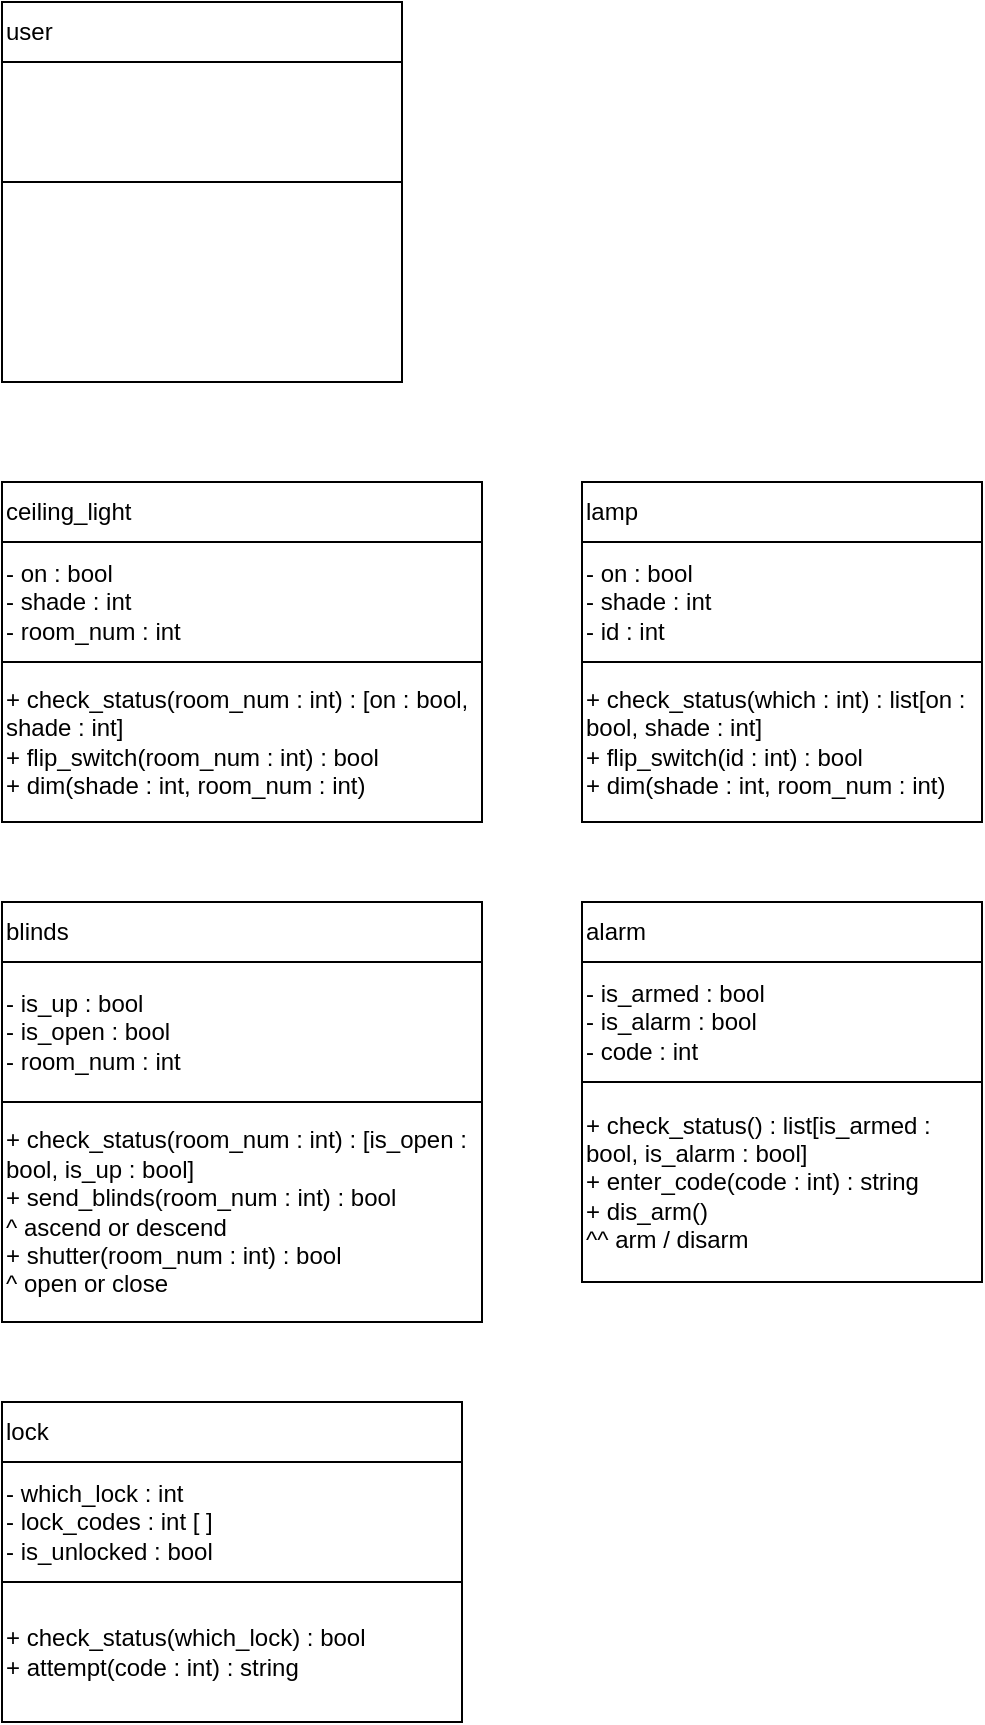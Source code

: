 <mxfile version="26.1.0" pages="6">
  <diagram name="data model" id="wYn-wobxbwMd4AkLSX74">
    <mxGraphModel dx="993" dy="601" grid="1" gridSize="10" guides="1" tooltips="1" connect="1" arrows="1" fold="1" page="1" pageScale="1" pageWidth="850" pageHeight="1100" math="0" shadow="0">
      <root>
        <mxCell id="0" />
        <mxCell id="1" parent="0" />
        <mxCell id="8mA-eJUlBnWXggkQX6Ix-1" value="ceiling_light" style="rounded=0;whiteSpace=wrap;html=1;align=left;" vertex="1" parent="1">
          <mxGeometry x="70" y="330" width="240" height="30" as="geometry" />
        </mxCell>
        <mxCell id="8mA-eJUlBnWXggkQX6Ix-2" value="- on : bool&lt;br&gt;- shade : int&lt;br&gt;- room_num : int" style="rounded=0;whiteSpace=wrap;html=1;align=left;" vertex="1" parent="1">
          <mxGeometry x="70" y="360" width="240" height="60" as="geometry" />
        </mxCell>
        <mxCell id="8mA-eJUlBnWXggkQX6Ix-5" value="+ check_status(room_num : int) : [on : bool, shade : int]&lt;div&gt;+ flip_switch(room_num : int)&amp;nbsp;&lt;span style=&quot;background-color: transparent; color: light-dark(rgb(0, 0, 0), rgb(255, 255, 255));&quot;&gt;: bool&lt;/span&gt;&lt;/div&gt;&lt;div&gt;&lt;span style=&quot;background-color: transparent; color: light-dark(rgb(0, 0, 0), rgb(255, 255, 255));&quot;&gt;+ dim(shade : int, room_num : int)&amp;nbsp;&amp;nbsp;&lt;/span&gt;&lt;/div&gt;" style="rounded=0;whiteSpace=wrap;html=1;align=left;" vertex="1" parent="1">
          <mxGeometry x="70" y="420" width="240" height="80" as="geometry" />
        </mxCell>
        <mxCell id="8mA-eJUlBnWXggkQX6Ix-14" value="lamp" style="rounded=0;whiteSpace=wrap;html=1;align=left;" vertex="1" parent="1">
          <mxGeometry x="360" y="330" width="200" height="30" as="geometry" />
        </mxCell>
        <mxCell id="8mA-eJUlBnWXggkQX6Ix-15" value="- on : bool&lt;br&gt;- shade : int&lt;br&gt;- id : int" style="rounded=0;whiteSpace=wrap;html=1;align=left;" vertex="1" parent="1">
          <mxGeometry x="360" y="360" width="200" height="60" as="geometry" />
        </mxCell>
        <mxCell id="8mA-eJUlBnWXggkQX6Ix-16" value="+ check_status(which : int) : list[on : bool, shade : int]&lt;div&gt;+ flip_switch(id : int)&amp;nbsp;&lt;span style=&quot;background-color: transparent; color: light-dark(rgb(0, 0, 0), rgb(255, 255, 255));&quot;&gt;: bool&lt;/span&gt;&lt;/div&gt;&lt;div&gt;&lt;span style=&quot;background-color: transparent; color: light-dark(rgb(0, 0, 0), rgb(255, 255, 255));&quot;&gt;+ dim(shade : int, room_num : int)&amp;nbsp;&amp;nbsp;&lt;/span&gt;&lt;/div&gt;" style="rounded=0;whiteSpace=wrap;html=1;align=left;" vertex="1" parent="1">
          <mxGeometry x="360" y="420" width="200" height="80" as="geometry" />
        </mxCell>
        <mxCell id="8mA-eJUlBnWXggkQX6Ix-17" value="blinds" style="rounded=0;whiteSpace=wrap;html=1;align=left;" vertex="1" parent="1">
          <mxGeometry x="70" y="540" width="240" height="30" as="geometry" />
        </mxCell>
        <mxCell id="8mA-eJUlBnWXggkQX6Ix-18" value="- is_up : bool&lt;div&gt;- is_open : bool&lt;br&gt;- room_num : int&lt;/div&gt;" style="rounded=0;whiteSpace=wrap;html=1;align=left;" vertex="1" parent="1">
          <mxGeometry x="70" y="570" width="240" height="70" as="geometry" />
        </mxCell>
        <mxCell id="8mA-eJUlBnWXggkQX6Ix-19" value="+ check_status(room_num : int) : [is_open : bool, is_up : bool]&lt;div&gt;+ send_blinds(room_num : int) : bool&amp;nbsp;&lt;/div&gt;&lt;div&gt;&lt;span style=&quot;background-color: transparent; color: light-dark(rgb(0, 0, 0), rgb(255, 255, 255));&quot;&gt;^ ascend or descend&lt;/span&gt;&lt;/div&gt;&lt;div&gt;&lt;span style=&quot;background-color: transparent; color: light-dark(rgb(0, 0, 0), rgb(255, 255, 255));&quot;&gt;+ shutter(room_num : int) : bool&amp;nbsp;&lt;/span&gt;&lt;/div&gt;&lt;div&gt;&lt;span style=&quot;background-color: transparent; color: light-dark(rgb(0, 0, 0), rgb(255, 255, 255));&quot;&gt;^ open or close&lt;/span&gt;&lt;/div&gt;" style="rounded=0;whiteSpace=wrap;html=1;align=left;" vertex="1" parent="1">
          <mxGeometry x="70" y="640" width="240" height="110" as="geometry" />
        </mxCell>
        <mxCell id="VYvWq9Hezxum7LgDFICL-1" value="alarm" style="rounded=0;whiteSpace=wrap;html=1;align=left;" vertex="1" parent="1">
          <mxGeometry x="360" y="540" width="200" height="30" as="geometry" />
        </mxCell>
        <mxCell id="VYvWq9Hezxum7LgDFICL-2" value="- is_armed : bool&lt;div&gt;- is_alarm : bool&lt;br&gt;&lt;div&gt;- code : int&lt;/div&gt;&lt;/div&gt;" style="rounded=0;whiteSpace=wrap;html=1;align=left;" vertex="1" parent="1">
          <mxGeometry x="360" y="570" width="200" height="60" as="geometry" />
        </mxCell>
        <mxCell id="VYvWq9Hezxum7LgDFICL-3" value="+ check_status() : list[is_armed : bool, is_alarm : bool]&lt;div&gt;+ enter_code(code : int) : string&lt;/div&gt;&lt;div&gt;+ dis_arm()&amp;nbsp;&lt;/div&gt;&lt;div&gt;^^ arm / disarm&lt;/div&gt;" style="rounded=0;whiteSpace=wrap;html=1;align=left;" vertex="1" parent="1">
          <mxGeometry x="360" y="630" width="200" height="100" as="geometry" />
        </mxCell>
        <mxCell id="VYvWq9Hezxum7LgDFICL-6" value="lock" style="rounded=0;whiteSpace=wrap;html=1;align=left;" vertex="1" parent="1">
          <mxGeometry x="70" y="790" width="230" height="30" as="geometry" />
        </mxCell>
        <mxCell id="VYvWq9Hezxum7LgDFICL-7" value="- which_lock : int&lt;div&gt;- lock_codes : int [ ]&lt;/div&gt;&lt;div&gt;- is_unlocked : bool&lt;/div&gt;" style="rounded=0;whiteSpace=wrap;html=1;align=left;" vertex="1" parent="1">
          <mxGeometry x="70" y="820" width="230" height="60" as="geometry" />
        </mxCell>
        <mxCell id="VYvWq9Hezxum7LgDFICL-8" value="+ check_status(which_lock) : bool&lt;div&gt;+ attempt(code : int) : string&lt;br&gt;&lt;/div&gt;" style="rounded=0;whiteSpace=wrap;html=1;align=left;" vertex="1" parent="1">
          <mxGeometry x="70" y="880" width="230" height="70" as="geometry" />
        </mxCell>
        <mxCell id="VYvWq9Hezxum7LgDFICL-10" value="user" style="rounded=0;whiteSpace=wrap;html=1;align=left;" vertex="1" parent="1">
          <mxGeometry x="70" y="90" width="200" height="30" as="geometry" />
        </mxCell>
        <mxCell id="VYvWq9Hezxum7LgDFICL-11" value="" style="rounded=0;whiteSpace=wrap;html=1;align=left;" vertex="1" parent="1">
          <mxGeometry x="70" y="120" width="200" height="60" as="geometry" />
        </mxCell>
        <mxCell id="VYvWq9Hezxum7LgDFICL-12" value="" style="rounded=0;whiteSpace=wrap;html=1;align=left;" vertex="1" parent="1">
          <mxGeometry x="70" y="180" width="200" height="100" as="geometry" />
        </mxCell>
      </root>
    </mxGraphModel>
  </diagram>
  <diagram id="k3UeJLmUukmVHn4yL383" name="Page-2">
    <mxGraphModel dx="662" dy="401" grid="1" gridSize="10" guides="1" tooltips="1" connect="1" arrows="1" fold="1" page="1" pageScale="1" pageWidth="850" pageHeight="1100" math="0" shadow="0">
      <root>
        <mxCell id="0" />
        <mxCell id="1" parent="0" />
        <mxCell id="yfFFySnceczdXqigyrS5-1" value="home" style="rounded=0;whiteSpace=wrap;html=1;align=left;" vertex="1" parent="1">
          <mxGeometry x="30" y="40" width="240" height="30" as="geometry" />
        </mxCell>
        <mxCell id="yfFFySnceczdXqigyrS5-2" value="- rooms : room [ ]" style="rounded=0;whiteSpace=wrap;html=1;align=left;" vertex="1" parent="1">
          <mxGeometry x="30" y="70" width="240" height="40" as="geometry" />
        </mxCell>
        <mxCell id="yfFFySnceczdXqigyrS5-3" value="+ check_status(room_num : int) : string [ ]" style="rounded=0;whiteSpace=wrap;html=1;align=left;" vertex="1" parent="1">
          <mxGeometry x="30" y="110" width="240" height="60" as="geometry" />
        </mxCell>
        <mxCell id="yfFFySnceczdXqigyrS5-6" value="room" style="rounded=0;whiteSpace=wrap;html=1;align=left;" vertex="1" parent="1">
          <mxGeometry x="360" y="40" width="240" height="30" as="geometry" />
        </mxCell>
        <mxCell id="yfFFySnceczdXqigyrS5-7" value="- room_id : int&amp;nbsp;&lt;div&gt;- lamps : int&lt;/div&gt;&lt;div&gt;- blinds : blinds&lt;/div&gt;&lt;div&gt;&lt;div&gt;- ceil_lights : ceil_light&lt;/div&gt;&lt;div&gt;- alarm: bool&lt;/div&gt;&lt;div&gt;- locks : lock&lt;/div&gt;&lt;div&gt;&lt;br&gt;&lt;/div&gt;&lt;/div&gt;" style="rounded=0;whiteSpace=wrap;html=1;align=left;" vertex="1" parent="1">
          <mxGeometry x="360" y="70" width="240" height="110" as="geometry" />
        </mxCell>
        <mxCell id="yfFFySnceczdXqigyrS5-8" value="+ check_status(room_num : int)&amp;nbsp;" style="rounded=0;whiteSpace=wrap;html=1;align=left;" vertex="1" parent="1">
          <mxGeometry x="360" y="180" width="240" height="80" as="geometry" />
        </mxCell>
      </root>
    </mxGraphModel>
  </diagram>
  <diagram id="hTHZLnYBLFC-9LxclPTn" name="client state chart">
    <mxGraphModel dx="1134" dy="687" grid="1" gridSize="10" guides="1" tooltips="1" connect="1" arrows="1" fold="1" page="1" pageScale="1" pageWidth="850" pageHeight="1100" math="0" shadow="0">
      <root>
        <mxCell id="0" />
        <mxCell id="1" parent="0" />
        <mxCell id="DNQ7EmcRux1wr35FCX8g-3" value="Start" style="ellipse;whiteSpace=wrap;html=1;" vertex="1" parent="1">
          <mxGeometry x="50" y="40" width="120" height="60" as="geometry" />
        </mxCell>
        <mxCell id="DNQ7EmcRux1wr35FCX8g-5" value="login" style="rounded=0;whiteSpace=wrap;html=1;" vertex="1" parent="1">
          <mxGeometry x="422.5" y="180" width="95" height="40" as="geometry" />
        </mxCell>
        <mxCell id="DNQ7EmcRux1wr35FCX8g-7" value="Logged in:&lt;br&gt;&lt;br&gt;1. help&lt;br&gt;2. exit&lt;br&gt;3. logout&lt;br&gt;4. query all&lt;br&gt;5. list rooms&lt;br&gt;6. query room (id or name)&lt;div&gt;7. query group (group)&lt;/div&gt;&lt;div&gt;8. query device (id)&lt;/div&gt;&lt;div&gt;9. list devices&lt;/div&gt;&lt;div&gt;&lt;div&gt;&amp;nbsp;10. control lamp (id) on|off|dim (level) |color (color)&lt;/div&gt;&lt;div&gt;&amp;nbsp; 11. control ceiling_light (id) on|off|dim (level) |color (color)&lt;/div&gt;&lt;div&gt;&amp;nbsp; 12. control lock (id)&amp;nbsp;lock|unlock (code)&lt;/div&gt;&lt;div&gt;&amp;nbsp;13. control blinds (id)&amp;nbsp;open|close|up|down&lt;/div&gt;&lt;div&gt;&amp;nbsp; 14. control alarm&amp;nbsp;&lt;span style=&quot;background-color: transparent; color: light-dark(rgb(0, 0, 0), rgb(255, 255, 255));&quot;&gt;(id)&lt;/span&gt;&lt;span style=&quot;background-color: transparent; color: light-dark(rgb(0, 0, 0), rgb(255, 255, 255));&quot;&gt;&amp;nbsp;arm|disarm|trigger|stop&lt;/span&gt;&lt;/div&gt;&lt;/div&gt;" style="rounded=0;whiteSpace=wrap;html=1;align=left;" vertex="1" parent="1">
          <mxGeometry x="250" y="270" width="320" height="250" as="geometry" />
        </mxCell>
        <mxCell id="DNQ7EmcRux1wr35FCX8g-12" value="1. Help&lt;div&gt;2. Login&lt;/div&gt;&lt;div&gt;3. Exit&lt;/div&gt;" style="rounded=0;whiteSpace=wrap;html=1;" vertex="1" parent="1">
          <mxGeometry x="60" y="140" width="120" height="60" as="geometry" />
        </mxCell>
        <mxCell id="DNQ7EmcRux1wr35FCX8g-13" value="Exit" style="rounded=0;whiteSpace=wrap;html=1;" vertex="1" parent="1">
          <mxGeometry x="30" y="390" width="120" height="60" as="geometry" />
        </mxCell>
        <mxCell id="DNQ7EmcRux1wr35FCX8g-14" value="" style="endArrow=classic;html=1;rounded=0;exitX=0;exitY=1;exitDx=0;exitDy=0;entryX=0.194;entryY=-0.006;entryDx=0;entryDy=0;entryPerimeter=0;" edge="1" parent="1" source="DNQ7EmcRux1wr35FCX8g-12" target="DNQ7EmcRux1wr35FCX8g-13">
          <mxGeometry width="50" height="50" relative="1" as="geometry">
            <mxPoint x="380" y="390" as="sourcePoint" />
            <mxPoint x="120" y="290" as="targetPoint" />
          </mxGeometry>
        </mxCell>
        <mxCell id="DNQ7EmcRux1wr35FCX8g-15" value="3" style="edgeLabel;html=1;align=center;verticalAlign=middle;resizable=0;points=[];" vertex="1" connectable="0" parent="DNQ7EmcRux1wr35FCX8g-14">
          <mxGeometry x="-0.322" y="1" relative="1" as="geometry">
            <mxPoint as="offset" />
          </mxGeometry>
        </mxCell>
        <mxCell id="DNQ7EmcRux1wr35FCX8g-16" value="" style="endArrow=classic;html=1;rounded=0;exitX=1;exitY=0;exitDx=0;exitDy=0;entryX=0;entryY=0.5;entryDx=0;entryDy=0;" edge="1" parent="1" source="DNQ7EmcRux1wr35FCX8g-12" target="DNQ7EmcRux1wr35FCX8g-27">
          <mxGeometry width="50" height="50" relative="1" as="geometry">
            <mxPoint x="380" y="300" as="sourcePoint" />
            <mxPoint x="240" y="100" as="targetPoint" />
          </mxGeometry>
        </mxCell>
        <mxCell id="DNQ7EmcRux1wr35FCX8g-17" value="2" style="edgeLabel;html=1;align=center;verticalAlign=middle;resizable=0;points=[];" vertex="1" connectable="0" parent="DNQ7EmcRux1wr35FCX8g-16">
          <mxGeometry x="0.004" relative="1" as="geometry">
            <mxPoint as="offset" />
          </mxGeometry>
        </mxCell>
        <mxCell id="DNQ7EmcRux1wr35FCX8g-19" value="" style="endArrow=classic;html=1;rounded=0;entryX=1;entryY=1;entryDx=0;entryDy=0;exitX=0.5;exitY=1;exitDx=0;exitDy=0;" edge="1" parent="1" source="DNQ7EmcRux1wr35FCX8g-28" target="DNQ7EmcRux1wr35FCX8g-12">
          <mxGeometry width="50" height="50" relative="1" as="geometry">
            <mxPoint x="330" y="90" as="sourcePoint" />
            <mxPoint x="430" y="250" as="targetPoint" />
          </mxGeometry>
        </mxCell>
        <mxCell id="DNQ7EmcRux1wr35FCX8g-20" value="login fail" style="edgeLabel;html=1;align=center;verticalAlign=middle;resizable=0;points=[];" vertex="1" connectable="0" parent="DNQ7EmcRux1wr35FCX8g-19">
          <mxGeometry x="0.02" y="-1" relative="1" as="geometry">
            <mxPoint as="offset" />
          </mxGeometry>
        </mxCell>
        <mxCell id="DNQ7EmcRux1wr35FCX8g-21" value="" style="endArrow=classic;html=1;rounded=0;exitX=0;exitY=1;exitDx=0;exitDy=0;entryX=0.172;entryY=0.006;entryDx=0;entryDy=0;entryPerimeter=0;" edge="1" parent="1" source="DNQ7EmcRux1wr35FCX8g-3" target="DNQ7EmcRux1wr35FCX8g-12">
          <mxGeometry width="50" height="50" relative="1" as="geometry">
            <mxPoint x="380" y="300" as="sourcePoint" />
            <mxPoint x="430" y="250" as="targetPoint" />
          </mxGeometry>
        </mxCell>
        <mxCell id="DNQ7EmcRux1wr35FCX8g-23" value="" style="endArrow=classic;html=1;rounded=0;exitX=0.5;exitY=1;exitDx=0;exitDy=0;" edge="1" parent="1" source="DNQ7EmcRux1wr35FCX8g-5">
          <mxGeometry width="50" height="50" relative="1" as="geometry">
            <mxPoint x="380" y="300" as="sourcePoint" />
            <mxPoint x="420" y="270" as="targetPoint" />
          </mxGeometry>
        </mxCell>
        <mxCell id="DNQ7EmcRux1wr35FCX8g-27" value="enter username:" style="rounded=0;whiteSpace=wrap;html=1;" vertex="1" parent="1">
          <mxGeometry x="230" y="50" width="60" height="60" as="geometry" />
        </mxCell>
        <mxCell id="DNQ7EmcRux1wr35FCX8g-28" value="enter password:" style="whiteSpace=wrap;html=1;aspect=fixed;" vertex="1" parent="1">
          <mxGeometry x="340" y="60" width="60" height="60" as="geometry" />
        </mxCell>
        <mxCell id="DNQ7EmcRux1wr35FCX8g-29" value="" style="endArrow=classic;html=1;rounded=0;exitX=1;exitY=0.5;exitDx=0;exitDy=0;entryX=0;entryY=0.5;entryDx=0;entryDy=0;" edge="1" parent="1" source="DNQ7EmcRux1wr35FCX8g-27" target="DNQ7EmcRux1wr35FCX8g-28">
          <mxGeometry width="50" height="50" relative="1" as="geometry">
            <mxPoint x="380" y="220" as="sourcePoint" />
            <mxPoint x="430" y="170" as="targetPoint" />
          </mxGeometry>
        </mxCell>
        <mxCell id="DNQ7EmcRux1wr35FCX8g-30" value="" style="endArrow=classic;html=1;rounded=0;entryX=0;entryY=0;entryDx=0;entryDy=0;exitX=1;exitY=0.25;exitDx=0;exitDy=0;" edge="1" parent="1" source="DNQ7EmcRux1wr35FCX8g-28" target="DNQ7EmcRux1wr35FCX8g-5">
          <mxGeometry width="50" height="50" relative="1" as="geometry">
            <mxPoint x="380" y="220" as="sourcePoint" />
            <mxPoint x="430" y="170" as="targetPoint" />
          </mxGeometry>
        </mxCell>
        <mxCell id="DNQ7EmcRux1wr35FCX8g-31" value="login succeed" style="edgeLabel;html=1;align=center;verticalAlign=middle;resizable=0;points=[];" vertex="1" connectable="0" parent="DNQ7EmcRux1wr35FCX8g-30">
          <mxGeometry x="-0.025" y="-4" relative="1" as="geometry">
            <mxPoint y="-1" as="offset" />
          </mxGeometry>
        </mxCell>
        <mxCell id="DNQ7EmcRux1wr35FCX8g-32" value="" style="endArrow=classic;html=1;rounded=0;exitX=0.002;exitY=0.647;exitDx=0;exitDy=0;exitPerimeter=0;entryX=1;entryY=0.5;entryDx=0;entryDy=0;" edge="1" parent="1" source="DNQ7EmcRux1wr35FCX8g-7" target="DNQ7EmcRux1wr35FCX8g-13">
          <mxGeometry width="50" height="50" relative="1" as="geometry">
            <mxPoint x="380" y="360" as="sourcePoint" />
            <mxPoint x="430" y="310" as="targetPoint" />
          </mxGeometry>
        </mxCell>
        <mxCell id="DNQ7EmcRux1wr35FCX8g-33" value="2" style="edgeLabel;html=1;align=center;verticalAlign=middle;resizable=0;points=[];" vertex="1" connectable="0" parent="DNQ7EmcRux1wr35FCX8g-32">
          <mxGeometry x="-0.008" y="5" relative="1" as="geometry">
            <mxPoint as="offset" />
          </mxGeometry>
        </mxCell>
        <mxCell id="DNQ7EmcRux1wr35FCX8g-34" value="" style="endArrow=classic;html=1;rounded=0;exitX=-0.002;exitY=0.54;exitDx=0;exitDy=0;exitPerimeter=0;entryX=0.317;entryY=1.006;entryDx=0;entryDy=0;entryPerimeter=0;" edge="1" parent="1" source="DNQ7EmcRux1wr35FCX8g-7" target="DNQ7EmcRux1wr35FCX8g-12">
          <mxGeometry width="50" height="50" relative="1" as="geometry">
            <mxPoint x="380" y="360" as="sourcePoint" />
            <mxPoint x="430" y="310" as="targetPoint" />
          </mxGeometry>
        </mxCell>
        <mxCell id="DNQ7EmcRux1wr35FCX8g-35" value="3" style="edgeLabel;html=1;align=center;verticalAlign=middle;resizable=0;points=[];" vertex="1" connectable="0" parent="DNQ7EmcRux1wr35FCX8g-34">
          <mxGeometry x="0.011" y="3" relative="1" as="geometry">
            <mxPoint x="1" as="offset" />
          </mxGeometry>
        </mxCell>
      </root>
    </mxGraphModel>
  </diagram>
  <diagram id="7gUjtOXJHz-Y727QAoDB" name="server state chart">
    <mxGraphModel dx="836" dy="506" grid="1" gridSize="10" guides="1" tooltips="1" connect="1" arrows="1" fold="1" page="1" pageScale="1" pageWidth="850" pageHeight="1100" math="0" shadow="0">
      <root>
        <mxCell id="0" />
        <mxCell id="1" parent="0" />
        <mxCell id="3RdnUcvol1iS9yb7YuFm-2" value="initialize smart home" style="ellipse;whiteSpace=wrap;html=1;" vertex="1" parent="1">
          <mxGeometry x="50" y="60" width="120" height="80" as="geometry" />
        </mxCell>
        <mxCell id="3RdnUcvol1iS9yb7YuFm-4" value="run smart home" style="ellipse;whiteSpace=wrap;html=1;" vertex="1" parent="1">
          <mxGeometry x="50" y="170" width="120" height="80" as="geometry" />
        </mxCell>
        <mxCell id="3RdnUcvol1iS9yb7YuFm-5" value="wait for client to connect...." style="ellipse;whiteSpace=wrap;html=1;" vertex="1" parent="1">
          <mxGeometry x="50" y="280" width="120" height="80" as="geometry" />
        </mxCell>
        <mxCell id="3RdnUcvol1iS9yb7YuFm-6" value="new connection" style="ellipse;whiteSpace=wrap;html=1;" vertex="1" parent="1">
          <mxGeometry x="50" y="390" width="120" height="80" as="geometry" />
        </mxCell>
        <mxCell id="3RdnUcvol1iS9yb7YuFm-7" value="" style="endArrow=classic;html=1;rounded=0;exitX=0.5;exitY=1;exitDx=0;exitDy=0;" edge="1" parent="1" source="3RdnUcvol1iS9yb7YuFm-2" target="3RdnUcvol1iS9yb7YuFm-4">
          <mxGeometry width="50" height="50" relative="1" as="geometry">
            <mxPoint x="380" y="300" as="sourcePoint" />
            <mxPoint x="430" y="250" as="targetPoint" />
          </mxGeometry>
        </mxCell>
        <mxCell id="3RdnUcvol1iS9yb7YuFm-8" value="" style="endArrow=classic;html=1;rounded=0;exitX=0.5;exitY=1;exitDx=0;exitDy=0;entryX=0.5;entryY=0;entryDx=0;entryDy=0;" edge="1" parent="1" source="3RdnUcvol1iS9yb7YuFm-4" target="3RdnUcvol1iS9yb7YuFm-5">
          <mxGeometry width="50" height="50" relative="1" as="geometry">
            <mxPoint x="380" y="300" as="sourcePoint" />
            <mxPoint x="430" y="250" as="targetPoint" />
          </mxGeometry>
        </mxCell>
        <mxCell id="3RdnUcvol1iS9yb7YuFm-9" value="" style="endArrow=classic;html=1;rounded=0;exitX=0.5;exitY=1;exitDx=0;exitDy=0;entryX=0.5;entryY=0;entryDx=0;entryDy=0;" edge="1" parent="1" source="3RdnUcvol1iS9yb7YuFm-5" target="3RdnUcvol1iS9yb7YuFm-6">
          <mxGeometry width="50" height="50" relative="1" as="geometry">
            <mxPoint x="380" y="300" as="sourcePoint" />
            <mxPoint x="430" y="250" as="targetPoint" />
          </mxGeometry>
        </mxCell>
        <mxCell id="3RdnUcvol1iS9yb7YuFm-10" value="" style="endArrow=classic;html=1;rounded=0;exitX=0.939;exitY=0.188;exitDx=0;exitDy=0;exitPerimeter=0;" edge="1" parent="1" source="3RdnUcvol1iS9yb7YuFm-6" target="3RdnUcvol1iS9yb7YuFm-11">
          <mxGeometry width="50" height="50" relative="1" as="geometry">
            <mxPoint x="380" y="300" as="sourcePoint" />
            <mxPoint x="300" y="130" as="targetPoint" />
          </mxGeometry>
        </mxCell>
        <mxCell id="3RdnUcvol1iS9yb7YuFm-11" value="START" style="ellipse;whiteSpace=wrap;html=1;" vertex="1" parent="1">
          <mxGeometry x="200" y="60" width="120" height="80" as="geometry" />
        </mxCell>
        <mxCell id="3RdnUcvol1iS9yb7YuFm-22" style="edgeStyle=orthogonalEdgeStyle;rounded=0;orthogonalLoop=1;jettySize=auto;html=1;exitX=1;exitY=1;exitDx=0;exitDy=0;entryX=0.5;entryY=0;entryDx=0;entryDy=0;" edge="1" parent="1" source="3RdnUcvol1iS9yb7YuFm-12" target="3RdnUcvol1iS9yb7YuFm-20">
          <mxGeometry relative="1" as="geometry" />
        </mxCell>
        <mxCell id="3RdnUcvol1iS9yb7YuFm-12" value="RECV Login (user, pass)" style="ellipse;whiteSpace=wrap;html=1;" vertex="1" parent="1">
          <mxGeometry x="390" y="65" width="120" height="70" as="geometry" />
        </mxCell>
        <mxCell id="3RdnUcvol1iS9yb7YuFm-15" value="" style="endArrow=classic;html=1;rounded=0;exitX=1;exitY=0.5;exitDx=0;exitDy=0;entryX=0;entryY=0.5;entryDx=0;entryDy=0;" edge="1" parent="1" source="3RdnUcvol1iS9yb7YuFm-11" target="3RdnUcvol1iS9yb7YuFm-12">
          <mxGeometry width="50" height="50" relative="1" as="geometry">
            <mxPoint x="290.0" y="144.84" as="sourcePoint" />
            <mxPoint x="389" y="130" as="targetPoint" />
          </mxGeometry>
        </mxCell>
        <mxCell id="3RdnUcvol1iS9yb7YuFm-16" value="send ERROR (wrong user, pass)" style="ellipse;whiteSpace=wrap;html=1;" vertex="1" parent="1">
          <mxGeometry x="305" y="170" width="120" height="80" as="geometry" />
        </mxCell>
        <mxCell id="3RdnUcvol1iS9yb7YuFm-17" value="" style="endArrow=classic;html=1;rounded=0;exitX=0;exitY=1;exitDx=0;exitDy=0;entryX=0.5;entryY=0;entryDx=0;entryDy=0;" edge="1" parent="1" source="3RdnUcvol1iS9yb7YuFm-12" target="3RdnUcvol1iS9yb7YuFm-16">
          <mxGeometry width="50" height="50" relative="1" as="geometry">
            <mxPoint x="380" y="300" as="sourcePoint" />
            <mxPoint x="430" y="250" as="targetPoint" />
          </mxGeometry>
        </mxCell>
        <mxCell id="3RdnUcvol1iS9yb7YuFm-18" value="" style="endArrow=classic;html=1;rounded=0;entryX=0.611;entryY=0.996;entryDx=0;entryDy=0;entryPerimeter=0;exitX=0.228;exitY=0.104;exitDx=0;exitDy=0;exitPerimeter=0;" edge="1" parent="1" source="3RdnUcvol1iS9yb7YuFm-16" target="3RdnUcvol1iS9yb7YuFm-11">
          <mxGeometry width="50" height="50" relative="1" as="geometry">
            <mxPoint x="380" y="300" as="sourcePoint" />
            <mxPoint x="430" y="250" as="targetPoint" />
          </mxGeometry>
        </mxCell>
        <mxCell id="3RdnUcvol1iS9yb7YuFm-20" value="send GOOD (correct user, pass" style="ellipse;whiteSpace=wrap;html=1;" vertex="1" parent="1">
          <mxGeometry x="490" y="190" width="120" height="80" as="geometry" />
        </mxCell>
        <mxCell id="3RdnUcvol1iS9yb7YuFm-24" value="RECV QUIT --&amp;gt; end connection" style="ellipse;whiteSpace=wrap;html=1;" vertex="1" parent="1">
          <mxGeometry x="210" y="330" width="120" height="80" as="geometry" />
        </mxCell>
        <mxCell id="3RdnUcvol1iS9yb7YuFm-25" value="" style="endArrow=classic;html=1;rounded=0;exitX=0.5;exitY=1;exitDx=0;exitDy=0;entryX=0.5;entryY=0;entryDx=0;entryDy=0;" edge="1" parent="1" source="3RdnUcvol1iS9yb7YuFm-11" target="3RdnUcvol1iS9yb7YuFm-24">
          <mxGeometry width="50" height="50" relative="1" as="geometry">
            <mxPoint x="380" y="300" as="sourcePoint" />
            <mxPoint x="430" y="250" as="targetPoint" />
          </mxGeometry>
        </mxCell>
        <mxCell id="3RdnUcvol1iS9yb7YuFm-29" style="edgeStyle=orthogonalEdgeStyle;rounded=0;orthogonalLoop=1;jettySize=auto;html=1;exitX=0.5;exitY=1;exitDx=0;exitDy=0;" edge="1" parent="1">
          <mxGeometry relative="1" as="geometry">
            <mxPoint x="485" y="425" as="sourcePoint" />
            <mxPoint x="485" y="425" as="targetPoint" />
          </mxGeometry>
        </mxCell>
        <mxCell id="3RdnUcvol1iS9yb7YuFm-30" value="" style="endArrow=classic;html=1;rounded=0;entryX=0.638;entryY=-0.015;entryDx=0;entryDy=0;exitX=0.35;exitY=0.996;exitDx=0;exitDy=0;exitPerimeter=0;entryPerimeter=0;" edge="1" parent="1" source="3RdnUcvol1iS9yb7YuFm-20" target="uPRP7vyJzEBXJJDbciV--1">
          <mxGeometry width="50" height="50" relative="1" as="geometry">
            <mxPoint x="380" y="300" as="sourcePoint" />
            <mxPoint x="485" y="315" as="targetPoint" />
          </mxGeometry>
        </mxCell>
        <mxCell id="3RdnUcvol1iS9yb7YuFm-33" value="" style="endArrow=classic;html=1;rounded=0;exitX=0;exitY=0;exitDx=0;exitDy=0;entryX=1;entryY=0.5;entryDx=0;entryDy=0;" edge="1" parent="1" source="uPRP7vyJzEBXJJDbciV--1" target="3RdnUcvol1iS9yb7YuFm-24">
          <mxGeometry width="50" height="50" relative="1" as="geometry">
            <mxPoint x="425" y="315" as="sourcePoint" />
            <mxPoint x="430" y="250" as="targetPoint" />
          </mxGeometry>
        </mxCell>
        <mxCell id="uPRP7vyJzEBXJJDbciV--2" value="1" style="edgeLabel;html=1;align=center;verticalAlign=middle;resizable=0;points=[];" vertex="1" connectable="0" parent="3RdnUcvol1iS9yb7YuFm-33">
          <mxGeometry x="-0.137" y="-1" relative="1" as="geometry">
            <mxPoint as="offset" />
          </mxGeometry>
        </mxCell>
        <mxCell id="uPRP7vyJzEBXJJDbciV--1" value="&lt;div style=&quot;&quot;&gt;&lt;span style=&quot;background-color: transparent; color: light-dark(rgb(0, 0, 0), rgb(255, 255, 255));&quot;&gt;RECV requests:&lt;/span&gt;&lt;/div&gt;&lt;div&gt;1. Logout&lt;/div&gt;&lt;div&gt;2. Query&lt;/div&gt;&lt;div&gt;3. Control&lt;/div&gt;&lt;div&gt;&lt;br&gt;&lt;/div&gt;" style="rounded=0;whiteSpace=wrap;html=1;align=left;" vertex="1" parent="1">
          <mxGeometry x="410" y="310" width="120" height="110" as="geometry" />
        </mxCell>
      </root>
    </mxGraphModel>
  </diagram>
  <diagram id="g66SyqmfMaCKlho5UIgi" name="server state part 2">
    <mxGraphModel dx="794" dy="481" grid="1" gridSize="10" guides="1" tooltips="1" connect="1" arrows="1" fold="1" page="1" pageScale="1" pageWidth="850" pageHeight="1100" math="0" shadow="0">
      <root>
        <mxCell id="0" />
        <mxCell id="1" parent="0" />
        <mxCell id="Sy64XrItpRH6cmKIS93T-1" value="&lt;div style=&quot;&quot;&gt;&lt;span style=&quot;background-color: transparent; color: light-dark(rgb(0, 0, 0), rgb(255, 255, 255));&quot;&gt;RECV requests:&lt;/span&gt;&lt;/div&gt;&lt;div&gt;1. Logout&lt;/div&gt;&lt;div&gt;2. Query&lt;/div&gt;&lt;div&gt;3. Control&lt;/div&gt;&lt;div&gt;&lt;br&gt;&lt;/div&gt;" style="rounded=0;whiteSpace=wrap;html=1;align=left;" vertex="1" parent="1">
          <mxGeometry x="350" y="100" width="120" height="110" as="geometry" />
        </mxCell>
        <mxCell id="4hphHsxGxmTUSQ5M0t5l-1" value="control device -&amp;nbsp;&lt;div&gt;&lt;div style=&quot;&quot;&gt;1. control lamp (id) on|off|dim (level) |color (color)&lt;/div&gt;&lt;div style=&quot;&quot;&gt;2. control ceiling_light (id) on|off|dim (level) |color (color)&lt;/div&gt;&lt;div style=&quot;&quot;&gt;3. control lock (id)&amp;nbsp;lock|unlock (code)&lt;/div&gt;&lt;div style=&quot;&quot;&gt;4. control blinds (id)&amp;nbsp;open|close|up|down&lt;/div&gt;&lt;div style=&quot;&quot;&gt;5. control alarm&amp;nbsp;&lt;span style=&quot;background-color: transparent; color: light-dark(rgb(0, 0, 0), rgb(255, 255, 255));&quot;&gt;(id)&lt;/span&gt;&lt;span style=&quot;background-color: transparent; color: light-dark(rgb(0, 0, 0), rgb(255, 255, 255));&quot;&gt;&amp;nbsp;arm|disarm|trigger|stop&lt;/span&gt;&lt;/div&gt;&lt;/div&gt;" style="rounded=0;whiteSpace=wrap;html=1;align=left;" vertex="1" parent="1">
          <mxGeometry x="30" y="300" width="340" height="120" as="geometry" />
        </mxCell>
        <mxCell id="BkUhrIznGvzTsz_lzCrb-3" value="respond (not enough params)" style="ellipse;whiteSpace=wrap;html=1;aspect=fixed;" vertex="1" parent="1">
          <mxGeometry x="30" y="60" width="80" height="80" as="geometry" />
        </mxCell>
        <mxCell id="BkUhrIznGvzTsz_lzCrb-4" value="respond SUCCESS" style="ellipse;whiteSpace=wrap;html=1;aspect=fixed;" vertex="1" parent="1">
          <mxGeometry x="90" y="130" width="80" height="80" as="geometry" />
        </mxCell>
        <mxCell id="BkUhrIznGvzTsz_lzCrb-5" value="respond&amp;nbsp;&lt;div&gt;FAIL&lt;/div&gt;" style="ellipse;whiteSpace=wrap;html=1;aspect=fixed;" vertex="1" parent="1">
          <mxGeometry x="180" y="190" width="80" height="80" as="geometry" />
        </mxCell>
        <mxCell id="BkUhrIznGvzTsz_lzCrb-6" value="" style="endArrow=classic;html=1;rounded=0;exitX=0;exitY=0;exitDx=0;exitDy=0;entryX=0.5;entryY=1;entryDx=0;entryDy=0;" edge="1" parent="1" source="4hphHsxGxmTUSQ5M0t5l-1" target="BkUhrIznGvzTsz_lzCrb-3">
          <mxGeometry width="50" height="50" relative="1" as="geometry">
            <mxPoint x="380" y="280" as="sourcePoint" />
            <mxPoint x="430" y="230" as="targetPoint" />
          </mxGeometry>
        </mxCell>
        <mxCell id="BkUhrIznGvzTsz_lzCrb-7" value="" style="endArrow=classic;html=1;rounded=0;exitX=0.967;exitY=0.346;exitDx=0;exitDy=0;exitPerimeter=0;entryX=0;entryY=0;entryDx=0;entryDy=0;" edge="1" parent="1" source="BkUhrIznGvzTsz_lzCrb-3" target="Sy64XrItpRH6cmKIS93T-1">
          <mxGeometry width="50" height="50" relative="1" as="geometry">
            <mxPoint x="380" y="280" as="sourcePoint" />
            <mxPoint x="430" y="230" as="targetPoint" />
          </mxGeometry>
        </mxCell>
        <mxCell id="BkUhrIznGvzTsz_lzCrb-8" value="" style="endArrow=classic;html=1;rounded=0;exitX=0;exitY=0;exitDx=0;exitDy=0;entryX=0.5;entryY=1;entryDx=0;entryDy=0;" edge="1" parent="1" source="4hphHsxGxmTUSQ5M0t5l-1" target="BkUhrIznGvzTsz_lzCrb-4">
          <mxGeometry width="50" height="50" relative="1" as="geometry">
            <mxPoint x="380" y="280" as="sourcePoint" />
            <mxPoint x="430" y="230" as="targetPoint" />
          </mxGeometry>
        </mxCell>
        <mxCell id="BkUhrIznGvzTsz_lzCrb-9" value="" style="endArrow=classic;html=1;rounded=0;exitX=0;exitY=0;exitDx=0;exitDy=0;" edge="1" parent="1" source="4hphHsxGxmTUSQ5M0t5l-1" target="BkUhrIznGvzTsz_lzCrb-5">
          <mxGeometry width="50" height="50" relative="1" as="geometry">
            <mxPoint x="380" y="280" as="sourcePoint" />
            <mxPoint x="430" y="230" as="targetPoint" />
          </mxGeometry>
        </mxCell>
        <mxCell id="BkUhrIznGvzTsz_lzCrb-10" value="" style="endArrow=classic;html=1;rounded=0;exitX=1.008;exitY=0.379;exitDx=0;exitDy=0;exitPerimeter=0;entryX=-0.006;entryY=0.139;entryDx=0;entryDy=0;entryPerimeter=0;" edge="1" parent="1" source="BkUhrIznGvzTsz_lzCrb-4" target="Sy64XrItpRH6cmKIS93T-1">
          <mxGeometry width="50" height="50" relative="1" as="geometry">
            <mxPoint x="380" y="280" as="sourcePoint" />
            <mxPoint x="430" y="230" as="targetPoint" />
          </mxGeometry>
        </mxCell>
        <mxCell id="BkUhrIznGvzTsz_lzCrb-11" value="" style="endArrow=classic;html=1;rounded=0;exitX=1;exitY=0.5;exitDx=0;exitDy=0;entryX=0;entryY=0.25;entryDx=0;entryDy=0;" edge="1" parent="1" source="BkUhrIznGvzTsz_lzCrb-5" target="Sy64XrItpRH6cmKIS93T-1">
          <mxGeometry width="50" height="50" relative="1" as="geometry">
            <mxPoint x="380" y="280" as="sourcePoint" />
            <mxPoint x="430" y="230" as="targetPoint" />
          </mxGeometry>
        </mxCell>
        <mxCell id="BkUhrIznGvzTsz_lzCrb-12" value="" style="endArrow=classic;html=1;rounded=0;exitX=0;exitY=1;exitDx=0;exitDy=0;entryX=0.825;entryY=-0.008;entryDx=0;entryDy=0;entryPerimeter=0;" edge="1" parent="1" source="Sy64XrItpRH6cmKIS93T-1" target="4hphHsxGxmTUSQ5M0t5l-1">
          <mxGeometry width="50" height="50" relative="1" as="geometry">
            <mxPoint x="380" y="340" as="sourcePoint" />
            <mxPoint x="430" y="290" as="targetPoint" />
          </mxGeometry>
        </mxCell>
        <mxCell id="BkUhrIznGvzTsz_lzCrb-13" value="3" style="edgeLabel;html=1;align=center;verticalAlign=middle;resizable=0;points=[];" vertex="1" connectable="0" parent="BkUhrIznGvzTsz_lzCrb-12">
          <mxGeometry x="-0.015" y="-2" relative="1" as="geometry">
            <mxPoint as="offset" />
          </mxGeometry>
        </mxCell>
        <mxCell id="BkUhrIznGvzTsz_lzCrb-14" value="" style="endArrow=classic;html=1;rounded=0;exitX=1;exitY=1;exitDx=0;exitDy=0;" edge="1" parent="1" source="Sy64XrItpRH6cmKIS93T-1" target="BkUhrIznGvzTsz_lzCrb-15">
          <mxGeometry width="50" height="50" relative="1" as="geometry">
            <mxPoint x="380" y="340" as="sourcePoint" />
            <mxPoint x="510" y="310" as="targetPoint" />
          </mxGeometry>
        </mxCell>
        <mxCell id="BkUhrIznGvzTsz_lzCrb-17" value="2" style="edgeLabel;html=1;align=center;verticalAlign=middle;resizable=0;points=[];" vertex="1" connectable="0" parent="BkUhrIznGvzTsz_lzCrb-14">
          <mxGeometry x="-0.066" y="1" relative="1" as="geometry">
            <mxPoint as="offset" />
          </mxGeometry>
        </mxCell>
        <mxCell id="BkUhrIznGvzTsz_lzCrb-15" value="resp QUERY" style="ellipse;whiteSpace=wrap;html=1;aspect=fixed;" vertex="1" parent="1">
          <mxGeometry x="470" y="270" width="80" height="80" as="geometry" />
        </mxCell>
        <mxCell id="BkUhrIznGvzTsz_lzCrb-16" value="" style="endArrow=classic;html=1;rounded=0;exitX=0;exitY=0.5;exitDx=0;exitDy=0;entryX=0.5;entryY=1;entryDx=0;entryDy=0;" edge="1" parent="1" source="BkUhrIznGvzTsz_lzCrb-15" target="Sy64XrItpRH6cmKIS93T-1">
          <mxGeometry width="50" height="50" relative="1" as="geometry">
            <mxPoint x="380" y="340" as="sourcePoint" />
            <mxPoint x="430" y="290" as="targetPoint" />
          </mxGeometry>
        </mxCell>
      </root>
    </mxGraphModel>
  </diagram>
  <diagram id="G9x_3t4HNUkkC5iFbpsB" name="Page-6">
    <mxGraphModel dx="794" dy="481" grid="1" gridSize="10" guides="1" tooltips="1" connect="1" arrows="1" fold="1" page="1" pageScale="1" pageWidth="850" pageHeight="1100" math="0" shadow="0">
      <root>
        <mxCell id="0" />
        <mxCell id="1" parent="0" />
        <mxCell id="z9BOk2oJW8-lcUJQW47I-14" style="edgeStyle=orthogonalEdgeStyle;rounded=0;orthogonalLoop=1;jettySize=auto;html=1;exitX=1;exitY=0.5;exitDx=0;exitDy=0;entryX=0;entryY=0.5;entryDx=0;entryDy=0;" edge="1" parent="1" source="z9BOk2oJW8-lcUJQW47I-2" target="z9BOk2oJW8-lcUJQW47I-6">
          <mxGeometry relative="1" as="geometry" />
        </mxCell>
        <mxCell id="z9BOk2oJW8-lcUJQW47I-31" value="login (user, pass)" style="edgeLabel;html=1;align=center;verticalAlign=middle;resizable=0;points=[];" vertex="1" connectable="0" parent="z9BOk2oJW8-lcUJQW47I-14">
          <mxGeometry x="-0.446" y="4" relative="1" as="geometry">
            <mxPoint as="offset" />
          </mxGeometry>
        </mxCell>
        <mxCell id="z9BOk2oJW8-lcUJQW47I-28" style="edgeStyle=orthogonalEdgeStyle;rounded=0;orthogonalLoop=1;jettySize=auto;html=1;exitX=1;exitY=1;exitDx=0;exitDy=0;entryX=0.5;entryY=0;entryDx=0;entryDy=0;" edge="1" parent="1" source="z9BOk2oJW8-lcUJQW47I-2" target="z9BOk2oJW8-lcUJQW47I-3">
          <mxGeometry relative="1" as="geometry" />
        </mxCell>
        <mxCell id="z9BOk2oJW8-lcUJQW47I-2" value="client" style="ellipse;whiteSpace=wrap;html=1;" vertex="1" parent="1">
          <mxGeometry x="120" y="60" width="80" height="50" as="geometry" />
        </mxCell>
        <mxCell id="z9BOk2oJW8-lcUJQW47I-16" style="edgeStyle=orthogonalEdgeStyle;rounded=0;orthogonalLoop=1;jettySize=auto;html=1;exitX=1;exitY=0;exitDx=0;exitDy=0;entryX=0;entryY=0.25;entryDx=0;entryDy=0;" edge="1" parent="1" source="z9BOk2oJW8-lcUJQW47I-3" target="z9BOk2oJW8-lcUJQW47I-7">
          <mxGeometry relative="1" as="geometry" />
        </mxCell>
        <mxCell id="z9BOk2oJW8-lcUJQW47I-33" value="query all" style="edgeLabel;html=1;align=center;verticalAlign=middle;resizable=0;points=[];" vertex="1" connectable="0" parent="z9BOk2oJW8-lcUJQW47I-16">
          <mxGeometry x="-0.423" y="2" relative="1" as="geometry">
            <mxPoint as="offset" />
          </mxGeometry>
        </mxCell>
        <mxCell id="z9BOk2oJW8-lcUJQW47I-29" style="edgeStyle=orthogonalEdgeStyle;rounded=0;orthogonalLoop=1;jettySize=auto;html=1;exitX=1;exitY=0.5;exitDx=0;exitDy=0;" edge="1" parent="1" source="z9BOk2oJW8-lcUJQW47I-3" target="z9BOk2oJW8-lcUJQW47I-4">
          <mxGeometry relative="1" as="geometry" />
        </mxCell>
        <mxCell id="z9BOk2oJW8-lcUJQW47I-3" value="client" style="ellipse;whiteSpace=wrap;html=1;" vertex="1" parent="1">
          <mxGeometry x="120" y="140" width="80" height="50" as="geometry" />
        </mxCell>
        <mxCell id="z9BOk2oJW8-lcUJQW47I-19" style="edgeStyle=orthogonalEdgeStyle;rounded=0;orthogonalLoop=1;jettySize=auto;html=1;exitX=1;exitY=0.5;exitDx=0;exitDy=0;entryX=0;entryY=0.25;entryDx=0;entryDy=0;" edge="1" parent="1" source="z9BOk2oJW8-lcUJQW47I-4" target="z9BOk2oJW8-lcUJQW47I-13">
          <mxGeometry relative="1" as="geometry" />
        </mxCell>
        <mxCell id="z9BOk2oJW8-lcUJQW47I-36" value="control lamp 1 on" style="edgeLabel;html=1;align=center;verticalAlign=middle;resizable=0;points=[];" vertex="1" connectable="0" parent="z9BOk2oJW8-lcUJQW47I-19">
          <mxGeometry x="0.167" y="2" relative="1" as="geometry">
            <mxPoint as="offset" />
          </mxGeometry>
        </mxCell>
        <mxCell id="z9BOk2oJW8-lcUJQW47I-30" style="edgeStyle=orthogonalEdgeStyle;rounded=0;orthogonalLoop=1;jettySize=auto;html=1;exitX=1;exitY=1;exitDx=0;exitDy=0;entryX=0.5;entryY=0;entryDx=0;entryDy=0;" edge="1" parent="1" source="z9BOk2oJW8-lcUJQW47I-4" target="z9BOk2oJW8-lcUJQW47I-5">
          <mxGeometry relative="1" as="geometry" />
        </mxCell>
        <mxCell id="z9BOk2oJW8-lcUJQW47I-4" value="client" style="ellipse;whiteSpace=wrap;html=1;" vertex="1" parent="1">
          <mxGeometry x="120" y="220" width="80" height="50" as="geometry" />
        </mxCell>
        <mxCell id="z9BOk2oJW8-lcUJQW47I-22" style="edgeStyle=orthogonalEdgeStyle;rounded=0;orthogonalLoop=1;jettySize=auto;html=1;exitX=1;exitY=0.5;exitDx=0;exitDy=0;entryX=0;entryY=0.25;entryDx=0;entryDy=0;" edge="1" parent="1" source="z9BOk2oJW8-lcUJQW47I-5" target="z9BOk2oJW8-lcUJQW47I-12">
          <mxGeometry relative="1" as="geometry" />
        </mxCell>
        <mxCell id="z9BOk2oJW8-lcUJQW47I-38" value="logout" style="edgeLabel;html=1;align=center;verticalAlign=middle;resizable=0;points=[];" vertex="1" connectable="0" parent="z9BOk2oJW8-lcUJQW47I-22">
          <mxGeometry x="0.357" y="-1" relative="1" as="geometry">
            <mxPoint as="offset" />
          </mxGeometry>
        </mxCell>
        <mxCell id="z9BOk2oJW8-lcUJQW47I-5" value="client" style="ellipse;whiteSpace=wrap;html=1;" vertex="1" parent="1">
          <mxGeometry x="120" y="300" width="80" height="50" as="geometry" />
        </mxCell>
        <mxCell id="z9BOk2oJW8-lcUJQW47I-15" style="edgeStyle=orthogonalEdgeStyle;rounded=0;orthogonalLoop=1;jettySize=auto;html=1;exitX=0;exitY=0.75;exitDx=0;exitDy=0;entryX=1;entryY=1;entryDx=0;entryDy=0;" edge="1" parent="1" source="z9BOk2oJW8-lcUJQW47I-6" target="z9BOk2oJW8-lcUJQW47I-2">
          <mxGeometry relative="1" as="geometry" />
        </mxCell>
        <mxCell id="z9BOk2oJW8-lcUJQW47I-32" value="success" style="edgeLabel;html=1;align=center;verticalAlign=middle;resizable=0;points=[];" vertex="1" connectable="0" parent="z9BOk2oJW8-lcUJQW47I-15">
          <mxGeometry x="0.309" relative="1" as="geometry">
            <mxPoint as="offset" />
          </mxGeometry>
        </mxCell>
        <mxCell id="z9BOk2oJW8-lcUJQW47I-6" value="server" style="rounded=0;whiteSpace=wrap;html=1;" vertex="1" parent="1">
          <mxGeometry x="390" y="65" width="90" height="40" as="geometry" />
        </mxCell>
        <mxCell id="z9BOk2oJW8-lcUJQW47I-17" style="edgeStyle=orthogonalEdgeStyle;rounded=0;orthogonalLoop=1;jettySize=auto;html=1;exitX=0;exitY=0.75;exitDx=0;exitDy=0;entryX=1;entryY=0.5;entryDx=0;entryDy=0;" edge="1" parent="1" source="z9BOk2oJW8-lcUJQW47I-7">
          <mxGeometry relative="1" as="geometry">
            <mxPoint x="380" y="190" as="sourcePoint" />
            <mxPoint x="190" y="180" as="targetPoint" />
          </mxGeometry>
        </mxCell>
        <mxCell id="z9BOk2oJW8-lcUJQW47I-35" value="success (nested dict response)" style="edgeLabel;html=1;align=center;verticalAlign=middle;resizable=0;points=[];" vertex="1" connectable="0" parent="z9BOk2oJW8-lcUJQW47I-17">
          <mxGeometry x="-0.364" y="1" relative="1" as="geometry">
            <mxPoint x="-15" y="4" as="offset" />
          </mxGeometry>
        </mxCell>
        <mxCell id="z9BOk2oJW8-lcUJQW47I-7" value="server" style="rounded=0;whiteSpace=wrap;html=1;" vertex="1" parent="1">
          <mxGeometry x="390" y="145" width="90" height="40" as="geometry" />
        </mxCell>
        <mxCell id="z9BOk2oJW8-lcUJQW47I-25" style="edgeStyle=orthogonalEdgeStyle;rounded=0;orthogonalLoop=1;jettySize=auto;html=1;exitX=0;exitY=0.75;exitDx=0;exitDy=0;entryX=1;entryY=1;entryDx=0;entryDy=0;" edge="1" parent="1" source="z9BOk2oJW8-lcUJQW47I-12" target="z9BOk2oJW8-lcUJQW47I-5">
          <mxGeometry relative="1" as="geometry" />
        </mxCell>
        <mxCell id="z9BOk2oJW8-lcUJQW47I-39" value="success" style="edgeLabel;html=1;align=center;verticalAlign=middle;resizable=0;points=[];" vertex="1" connectable="0" parent="z9BOk2oJW8-lcUJQW47I-25">
          <mxGeometry x="-0.577" y="-1" relative="1" as="geometry">
            <mxPoint as="offset" />
          </mxGeometry>
        </mxCell>
        <mxCell id="z9BOk2oJW8-lcUJQW47I-12" value="server" style="rounded=0;whiteSpace=wrap;html=1;" vertex="1" parent="1">
          <mxGeometry x="390" y="305" width="90" height="40" as="geometry" />
        </mxCell>
        <mxCell id="z9BOk2oJW8-lcUJQW47I-13" value="server" style="rounded=0;whiteSpace=wrap;html=1;" vertex="1" parent="1">
          <mxGeometry x="390" y="225" width="90" height="40" as="geometry" />
        </mxCell>
        <mxCell id="z9BOk2oJW8-lcUJQW47I-20" style="edgeStyle=orthogonalEdgeStyle;rounded=0;orthogonalLoop=1;jettySize=auto;html=1;exitX=0;exitY=0.75;exitDx=0;exitDy=0;" edge="1" parent="1" source="z9BOk2oJW8-lcUJQW47I-13">
          <mxGeometry relative="1" as="geometry">
            <mxPoint x="200" y="255" as="targetPoint" />
          </mxGeometry>
        </mxCell>
        <mxCell id="z9BOk2oJW8-lcUJQW47I-37" value="success (ctrl message)" style="edgeLabel;html=1;align=center;verticalAlign=middle;resizable=0;points=[];" vertex="1" connectable="0" parent="z9BOk2oJW8-lcUJQW47I-20">
          <mxGeometry x="-0.251" y="3" relative="1" as="geometry">
            <mxPoint as="offset" />
          </mxGeometry>
        </mxCell>
      </root>
    </mxGraphModel>
  </diagram>
</mxfile>

